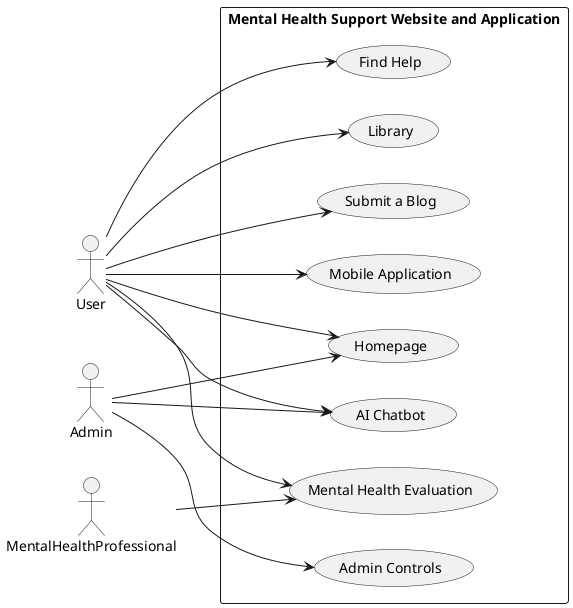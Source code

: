 // Use Case Diagram

@startuml
!define RECTANGLE_COLOR Silver

left to right direction
actor User
actor Admin
actor MentalHealthProfessional

rectangle "Mental Health Support Website and Application" as rect {
    usecase "Homepage" as U1
    usecase "Find Help" as U2
    usecase "Library" as U3
    usecase "Submit a Blog" as U4
    usecase "Mental Health Evaluation" as U5
    usecase "Admin Controls" as U6
    usecase "AI Chatbot" as U7
    usecase "Mobile Application" as U8
}

User --> U1
User --> U2
User --> U3
User --> U4
User --> U5
User --> U7
User --> U8

Admin --> U1
Admin --> U6
Admin --> U7

MentalHealthProfessional --> U5

@enduml


// Class Diagram

@startuml

class User {
  +userID: int
  +username: String
  +password: String
  +email: String
  +location: String
  +submitBlog()
  +viewLibrary()
  +findHelp()
  +takeEvaluation()
}

class Admin {
  +adminID: int
  +username: String
  +password: String
  +viewBlogs()
  +editBlog()
  +publishBlog()
  +viewMessages()
  +deleteMessage()
  +viewPsychiatrists()
  +addPsychiatrist()
}

class MentalHealthProfessional {
  +professionalID: int
  +name: String
  +specialization: String
  +evaluateMHEForm()
}

class Blog {
  +blogID: int
  +title: String
  +content: String
  +authorID: int
  +publish()
}

class Article {
  +articleID: int
  +title: String
  +content: String
}

class MHEForm {
  +formID: int
  +userID: int
  +responses: Map<String, String>
  +evaluate()
}

class MHQForm {
  +formID: int
  +userID: int
  +responses: Map<String, String>
  +calculateMHQ()
}

class Psychiatrists {
  +psychiatristID: int
  +name: String
  +contactDetails: String
  +specialization: String
  +availability: String
}

User -- Blog: submits >
User -- Article: reads >
User -- MHEForm: takes >
User -- MHQForm: takes >
User -- Psychiatrists: searches >
Admin -- Blog: manages >
Admin -- Psychiatrists: manages >
Admin -- User: manages >
MentalHealthProfessional -- MHEForm: evaluates >
MHQForm -- User: calculatesMHQ >

@enduml


// Activity Diagram

@startuml
start

:User visits homepage;
:User logs in;
:User navigates to desired section;

if (Selects Find Help?) then (yes)
  :User enters location;
  :System shows list of psychiatrists;
  :User contacts psychiatrist;
else (no)
  if (Selects Library?) then (yes)
    :User browses articles;
    :User reads articles;
  else (no)
    if (Submits a Blog?) then (yes)
      :User writes blog;
      :User submits blog;
      :Admin reviews blog;
      :Admin publishes blog;
    else (no)
      if (Takes MHE?) then (yes)
        :User fills MHE form;
        :MentalHealthProfessional evaluates;
        :User receives feedback;
      else (no)
        if (Takes MHQ?) then (yes)
          :User fills MHQ form;
          :System calculates score;
          :User receives MHQ score;
        else (no)
          :User uses AI Chatbot;
        endif
      endif
    endif
  endif
endif

stop
@enduml


// Sequence Diagram

@startuml
actor User
actor Admin
actor MentalHealthProfessional
participant Website
participant Database

User -> Website: Visit Homepage
User -> Website: Login
Website -> Database: Authenticate User
Database --> Website: Authentication Result
User -> Website: Navigate to Find Help
User -> Website: Enter Location
Website -> Database: Fetch Psychiatrists
Database --> Website: List of Psychiatrists
Website --> User: Display Psychiatrists

User -> Website: Navigate to Library
User -> Website: Browse Articles
Website -> Database: Fetch Articles
Database --> Website: List of Articles
Website --> User: Display Articles

User -> Website: Submit a Blog
User -> Website: Enter Blog Content
Website -> Database: Save Blog Content
Database --> Website: Confirmation
Website --> User: Display Confirmation

User -> Website: Navigate to Mental Health Evaluation
User -> Website: Fill MHE Form
Website -> Database: Save MHE Form
Database --> Website: Confirmation
Website -> MentalHealthProfessional: Notify New MHE Form
MentalHealthProfessional -> Website: Evaluate MHE Form
Website -> Database: Update Evaluation
Database --> Website: Confirmation
Website --> User: Display Feedback

User -> Website: Fill MHQ Form
Website -> Database: Save MHQ Form
Database --> Website: Calculate MHQ Score
Website --> User: Display MHQ Score

Admin -> Website: Login
Website -> Database: Authenticate Admin
Database --> Website: Authentication Result
Admin -> Website: Review Blogs
Website -> Database: Fetch Blogs
Database --> Website: List of Blogs
Admin -> Website: Publish/Edit/Delete Blog
Website -> Database: Update Blog Status
Database --> Website: Confirmation

@enduml

